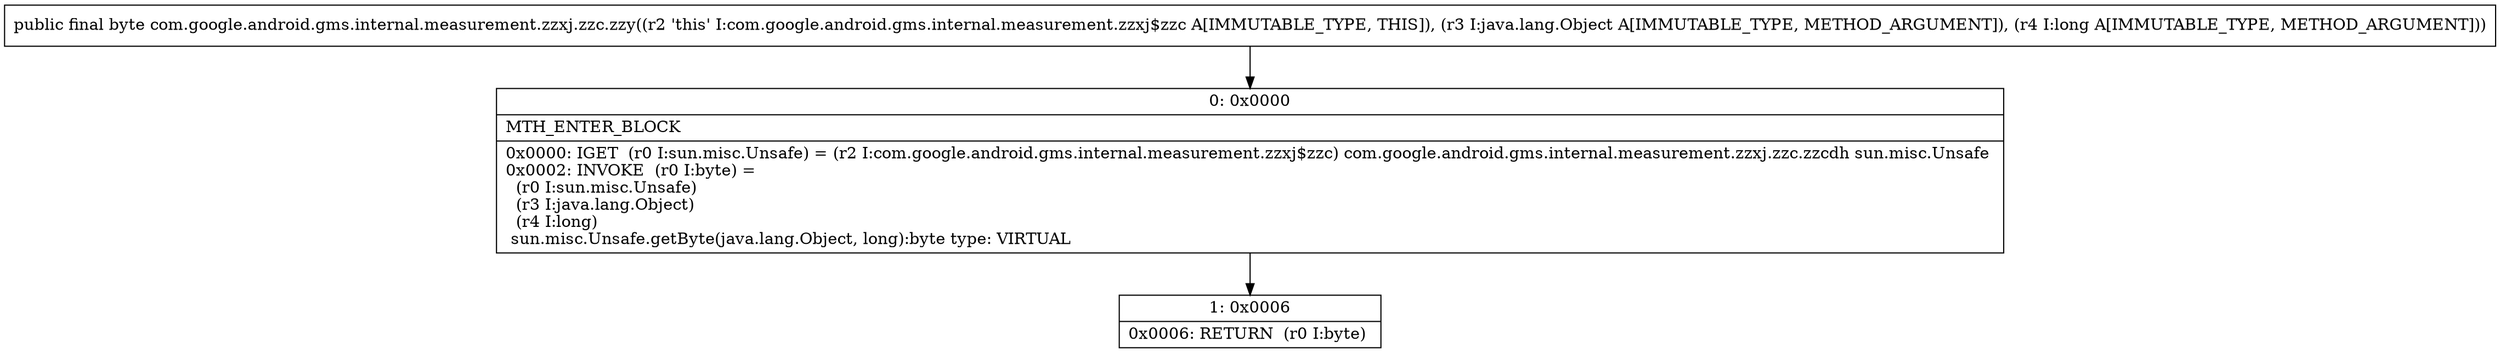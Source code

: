 digraph "CFG forcom.google.android.gms.internal.measurement.zzxj.zzc.zzy(Ljava\/lang\/Object;J)B" {
Node_0 [shape=record,label="{0\:\ 0x0000|MTH_ENTER_BLOCK\l|0x0000: IGET  (r0 I:sun.misc.Unsafe) = (r2 I:com.google.android.gms.internal.measurement.zzxj$zzc) com.google.android.gms.internal.measurement.zzxj.zzc.zzcdh sun.misc.Unsafe \l0x0002: INVOKE  (r0 I:byte) = \l  (r0 I:sun.misc.Unsafe)\l  (r3 I:java.lang.Object)\l  (r4 I:long)\l sun.misc.Unsafe.getByte(java.lang.Object, long):byte type: VIRTUAL \l}"];
Node_1 [shape=record,label="{1\:\ 0x0006|0x0006: RETURN  (r0 I:byte) \l}"];
MethodNode[shape=record,label="{public final byte com.google.android.gms.internal.measurement.zzxj.zzc.zzy((r2 'this' I:com.google.android.gms.internal.measurement.zzxj$zzc A[IMMUTABLE_TYPE, THIS]), (r3 I:java.lang.Object A[IMMUTABLE_TYPE, METHOD_ARGUMENT]), (r4 I:long A[IMMUTABLE_TYPE, METHOD_ARGUMENT])) }"];
MethodNode -> Node_0;
Node_0 -> Node_1;
}

